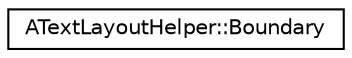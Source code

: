 digraph "Graphical Class Hierarchy"
{
 // LATEX_PDF_SIZE
  edge [fontname="Helvetica",fontsize="10",labelfontname="Helvetica",labelfontsize="10"];
  node [fontname="Helvetica",fontsize="10",shape=record];
  rankdir="LR";
  Node0 [label="ATextLayoutHelper::Boundary",height=0.2,width=0.4,color="black", fillcolor="white", style="filled",URL="$structATextLayoutHelper_1_1Boundary.html",tooltip=" "];
}
